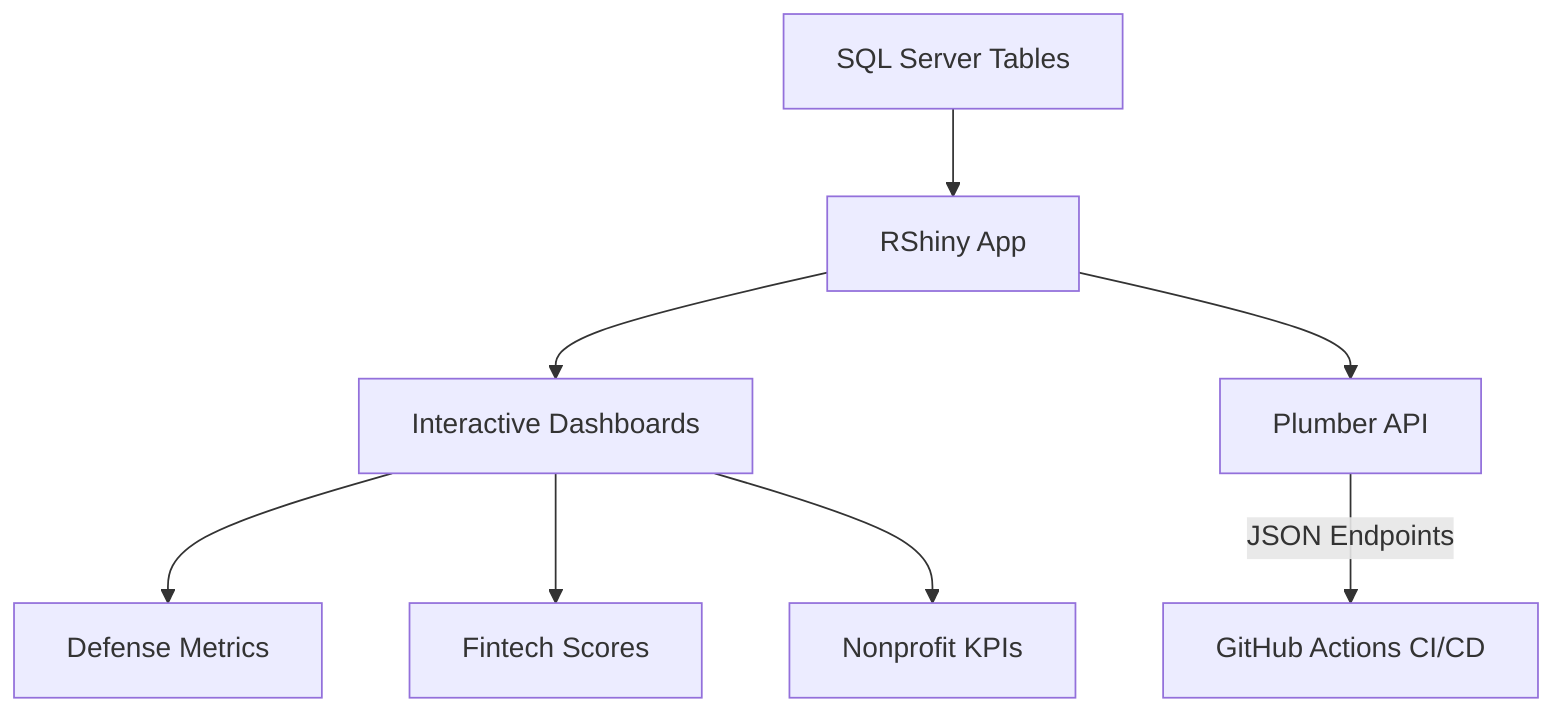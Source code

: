 graph TD
    SQL[SQL Server Tables] --> RShiny[RShiny App]
    RShiny --> UI[Interactive Dashboards]
    UI --> Defense[Defense Metrics]
    UI --> Fintech[Fintech Scores]
    UI --> Nonprofit[Nonprofit KPIs]
    RShiny --> API[Plumber API]
    API -->|JSON Endpoints| CI_CD[GitHub Actions CI/CD]